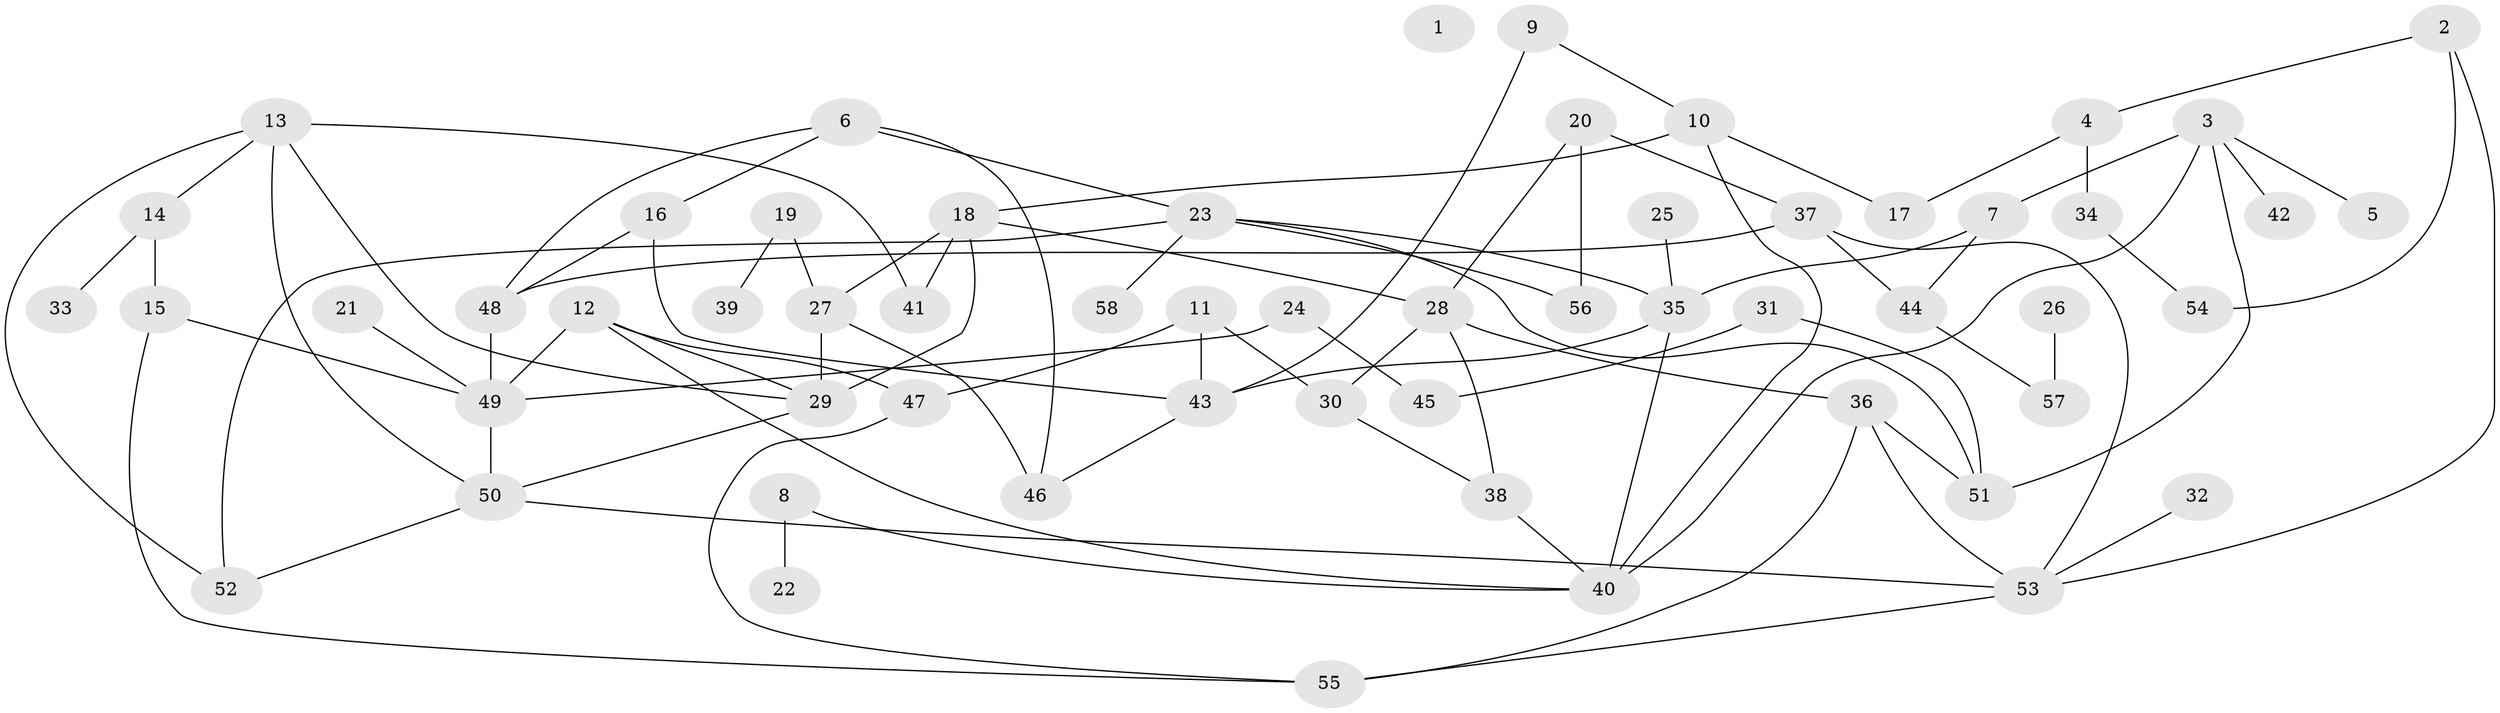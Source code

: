 // coarse degree distribution, {0: 0.025, 7: 0.05, 9: 0.05, 1: 0.225, 6: 0.05, 5: 0.125, 3: 0.15, 2: 0.2, 4: 0.125}
// Generated by graph-tools (version 1.1) at 2025/16/03/04/25 18:16:33]
// undirected, 58 vertices, 88 edges
graph export_dot {
graph [start="1"]
  node [color=gray90,style=filled];
  1;
  2;
  3;
  4;
  5;
  6;
  7;
  8;
  9;
  10;
  11;
  12;
  13;
  14;
  15;
  16;
  17;
  18;
  19;
  20;
  21;
  22;
  23;
  24;
  25;
  26;
  27;
  28;
  29;
  30;
  31;
  32;
  33;
  34;
  35;
  36;
  37;
  38;
  39;
  40;
  41;
  42;
  43;
  44;
  45;
  46;
  47;
  48;
  49;
  50;
  51;
  52;
  53;
  54;
  55;
  56;
  57;
  58;
  2 -- 4;
  2 -- 53;
  2 -- 54;
  3 -- 5;
  3 -- 7;
  3 -- 40;
  3 -- 42;
  3 -- 51;
  4 -- 17;
  4 -- 34;
  6 -- 16;
  6 -- 23;
  6 -- 46;
  6 -- 48;
  7 -- 35;
  7 -- 44;
  8 -- 22;
  8 -- 40;
  9 -- 10;
  9 -- 43;
  10 -- 17;
  10 -- 18;
  10 -- 40;
  11 -- 30;
  11 -- 43;
  11 -- 47;
  12 -- 29;
  12 -- 40;
  12 -- 47;
  12 -- 49;
  13 -- 14;
  13 -- 29;
  13 -- 41;
  13 -- 50;
  13 -- 52;
  14 -- 15;
  14 -- 33;
  15 -- 49;
  15 -- 55;
  16 -- 43;
  16 -- 48;
  18 -- 27;
  18 -- 28;
  18 -- 29;
  18 -- 41;
  19 -- 27;
  19 -- 39;
  20 -- 28;
  20 -- 37;
  20 -- 56;
  21 -- 49;
  23 -- 35;
  23 -- 51;
  23 -- 52;
  23 -- 56;
  23 -- 58;
  24 -- 45;
  24 -- 49;
  25 -- 35;
  26 -- 57;
  27 -- 29;
  27 -- 46;
  28 -- 30;
  28 -- 36;
  28 -- 38;
  29 -- 50;
  30 -- 38;
  31 -- 45;
  31 -- 51;
  32 -- 53;
  34 -- 54;
  35 -- 40;
  35 -- 43;
  36 -- 51;
  36 -- 53;
  36 -- 55;
  37 -- 44;
  37 -- 48;
  37 -- 53;
  38 -- 40;
  43 -- 46;
  44 -- 57;
  47 -- 55;
  48 -- 49;
  49 -- 50;
  50 -- 52;
  50 -- 53;
  53 -- 55;
}
